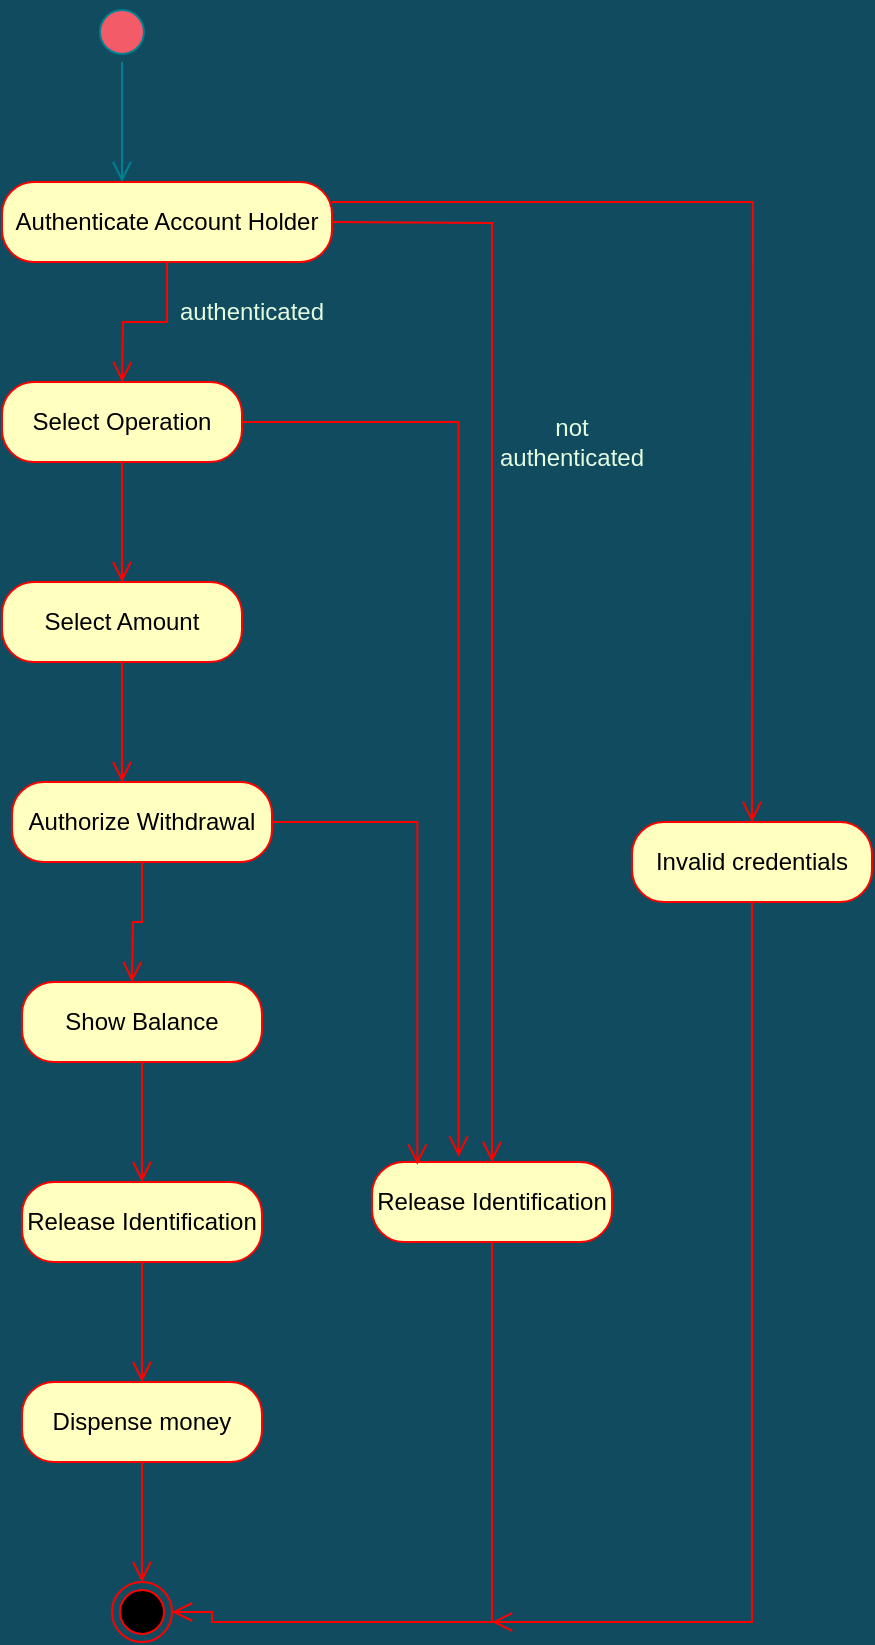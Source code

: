 <mxfile version="20.3.0" type="device"><diagram id="J4EQG18Y7htBXZRlxpPk" name="Page-1"><mxGraphModel dx="782" dy="539" grid="1" gridSize="10" guides="1" tooltips="1" connect="1" arrows="1" fold="1" page="1" pageScale="1" pageWidth="827" pageHeight="1169" background="#114B5F" math="0" shadow="0"><root><mxCell id="0"/><mxCell id="1" parent="0"/><mxCell id="wLPeGpNF6slDue-SOFka-1" value="" style="ellipse;html=1;shape=startState;fillColor=#F45B69;strokeColor=#028090;fontColor=#E4FDE1;" vertex="1" parent="1"><mxGeometry x="350" y="80" width="30" height="30" as="geometry"/></mxCell><mxCell id="wLPeGpNF6slDue-SOFka-2" value="" style="edgeStyle=orthogonalEdgeStyle;html=1;verticalAlign=bottom;endArrow=open;endSize=8;strokeColor=#028090;rounded=0;labelBackgroundColor=#114B5F;fontColor=#E4FDE1;" edge="1" source="wLPeGpNF6slDue-SOFka-1" parent="1"><mxGeometry relative="1" as="geometry"><mxPoint x="365" y="170" as="targetPoint"/></mxGeometry></mxCell><mxCell id="wLPeGpNF6slDue-SOFka-3" value="Authenticate Account Holder" style="rounded=1;whiteSpace=wrap;html=1;arcSize=40;fontColor=#000000;fillColor=#ffffc0;strokeColor=#ff0000;" vertex="1" parent="1"><mxGeometry x="305" y="170" width="165" height="40" as="geometry"/></mxCell><mxCell id="wLPeGpNF6slDue-SOFka-4" value="" style="edgeStyle=orthogonalEdgeStyle;html=1;verticalAlign=bottom;endArrow=open;endSize=8;strokeColor=#ff0000;rounded=0;fontColor=#E4FDE1;fillColor=#F45B69;" edge="1" source="wLPeGpNF6slDue-SOFka-3" parent="1"><mxGeometry relative="1" as="geometry"><mxPoint x="365" y="270" as="targetPoint"/></mxGeometry></mxCell><mxCell id="wLPeGpNF6slDue-SOFka-5" value="Select Operation" style="rounded=1;whiteSpace=wrap;html=1;arcSize=40;fontColor=#000000;fillColor=#ffffc0;strokeColor=#ff0000;" vertex="1" parent="1"><mxGeometry x="305" y="270" width="120" height="40" as="geometry"/></mxCell><mxCell id="wLPeGpNF6slDue-SOFka-6" value="" style="edgeStyle=orthogonalEdgeStyle;html=1;verticalAlign=bottom;endArrow=open;endSize=8;strokeColor=#ff0000;rounded=0;fontColor=#E4FDE1;fillColor=#F45B69;" edge="1" source="wLPeGpNF6slDue-SOFka-5" parent="1"><mxGeometry relative="1" as="geometry"><mxPoint x="365" y="370" as="targetPoint"/></mxGeometry></mxCell><mxCell id="wLPeGpNF6slDue-SOFka-7" value="Select Amount" style="rounded=1;whiteSpace=wrap;html=1;arcSize=40;fontColor=#000000;fillColor=#ffffc0;strokeColor=#ff0000;" vertex="1" parent="1"><mxGeometry x="305" y="370" width="120" height="40" as="geometry"/></mxCell><mxCell id="wLPeGpNF6slDue-SOFka-8" value="" style="edgeStyle=orthogonalEdgeStyle;html=1;verticalAlign=bottom;endArrow=open;endSize=8;strokeColor=#ff0000;rounded=0;fontColor=#E4FDE1;fillColor=#F45B69;" edge="1" source="wLPeGpNF6slDue-SOFka-7" parent="1"><mxGeometry relative="1" as="geometry"><mxPoint x="365" y="470" as="targetPoint"/></mxGeometry></mxCell><mxCell id="wLPeGpNF6slDue-SOFka-10" value="Authorize Withdrawal" style="rounded=1;whiteSpace=wrap;html=1;arcSize=40;fontColor=#000000;fillColor=#ffffc0;strokeColor=#ff0000;" vertex="1" parent="1"><mxGeometry x="310" y="470" width="130" height="40" as="geometry"/></mxCell><mxCell id="wLPeGpNF6slDue-SOFka-11" value="" style="edgeStyle=orthogonalEdgeStyle;html=1;verticalAlign=bottom;endArrow=open;endSize=8;strokeColor=#ff0000;rounded=0;fontColor=#E4FDE1;fillColor=#F45B69;" edge="1" source="wLPeGpNF6slDue-SOFka-10" parent="1"><mxGeometry relative="1" as="geometry"><mxPoint x="370" y="570" as="targetPoint"/></mxGeometry></mxCell><mxCell id="wLPeGpNF6slDue-SOFka-12" value="Show Balance" style="rounded=1;whiteSpace=wrap;html=1;arcSize=40;fontColor=#000000;fillColor=#ffffc0;strokeColor=#ff0000;" vertex="1" parent="1"><mxGeometry x="315" y="570" width="120" height="40" as="geometry"/></mxCell><mxCell id="wLPeGpNF6slDue-SOFka-13" value="" style="edgeStyle=orthogonalEdgeStyle;html=1;verticalAlign=bottom;endArrow=open;endSize=8;strokeColor=#ff0000;rounded=0;fontColor=#E4FDE1;fillColor=#F45B69;" edge="1" source="wLPeGpNF6slDue-SOFka-12" parent="1"><mxGeometry relative="1" as="geometry"><mxPoint x="375" y="670" as="targetPoint"/></mxGeometry></mxCell><mxCell id="wLPeGpNF6slDue-SOFka-14" value="Release Identification" style="rounded=1;whiteSpace=wrap;html=1;arcSize=40;fontColor=#000000;fillColor=#ffffc0;strokeColor=#ff0000;" vertex="1" parent="1"><mxGeometry x="315" y="670" width="120" height="40" as="geometry"/></mxCell><mxCell id="wLPeGpNF6slDue-SOFka-15" value="" style="edgeStyle=orthogonalEdgeStyle;html=1;verticalAlign=bottom;endArrow=open;endSize=8;strokeColor=#ff0000;rounded=0;fontColor=#E4FDE1;fillColor=#F45B69;" edge="1" source="wLPeGpNF6slDue-SOFka-14" parent="1"><mxGeometry relative="1" as="geometry"><mxPoint x="375" y="770" as="targetPoint"/></mxGeometry></mxCell><mxCell id="wLPeGpNF6slDue-SOFka-16" value="Dispense money" style="rounded=1;whiteSpace=wrap;html=1;arcSize=40;fontColor=#000000;fillColor=#ffffc0;strokeColor=#ff0000;" vertex="1" parent="1"><mxGeometry x="315" y="770" width="120" height="40" as="geometry"/></mxCell><mxCell id="wLPeGpNF6slDue-SOFka-17" value="" style="edgeStyle=orthogonalEdgeStyle;html=1;verticalAlign=bottom;endArrow=open;endSize=8;strokeColor=#ff0000;rounded=0;fontColor=#E4FDE1;fillColor=#F45B69;" edge="1" source="wLPeGpNF6slDue-SOFka-16" parent="1"><mxGeometry relative="1" as="geometry"><mxPoint x="375" y="870" as="targetPoint"/></mxGeometry></mxCell><mxCell id="wLPeGpNF6slDue-SOFka-18" value="Release Identification" style="rounded=1;whiteSpace=wrap;html=1;arcSize=40;fontColor=#000000;fillColor=#ffffc0;strokeColor=#ff0000;" vertex="1" parent="1"><mxGeometry x="490" y="660" width="120" height="40" as="geometry"/></mxCell><mxCell id="wLPeGpNF6slDue-SOFka-19" value="" style="edgeStyle=orthogonalEdgeStyle;html=1;verticalAlign=bottom;endArrow=open;endSize=8;strokeColor=#ff0000;rounded=0;fontColor=#E4FDE1;fillColor=#F45B69;entryX=1;entryY=0.5;entryDx=0;entryDy=0;" edge="1" source="wLPeGpNF6slDue-SOFka-18" parent="1" target="wLPeGpNF6slDue-SOFka-25"><mxGeometry relative="1" as="geometry"><mxPoint x="550" y="890" as="targetPoint"/><Array as="points"><mxPoint x="550" y="890"/><mxPoint x="410" y="890"/><mxPoint x="410" y="885"/></Array></mxGeometry></mxCell><mxCell id="wLPeGpNF6slDue-SOFka-21" value="" style="edgeStyle=orthogonalEdgeStyle;html=1;verticalAlign=bottom;endArrow=open;endSize=8;strokeColor=#ff0000;rounded=0;fontColor=#E4FDE1;fillColor=#F45B69;exitX=1;exitY=0.5;exitDx=0;exitDy=0;entryX=0.189;entryY=0.033;entryDx=0;entryDy=0;entryPerimeter=0;" edge="1" source="wLPeGpNF6slDue-SOFka-10" parent="1" target="wLPeGpNF6slDue-SOFka-18"><mxGeometry relative="1" as="geometry"><mxPoint x="145" y="670" as="targetPoint"/><mxPoint x="145" y="610" as="sourcePoint"/></mxGeometry></mxCell><mxCell id="wLPeGpNF6slDue-SOFka-22" value="" style="edgeStyle=orthogonalEdgeStyle;html=1;verticalAlign=bottom;endArrow=open;endSize=8;strokeColor=#ff0000;rounded=0;fontColor=#E4FDE1;fillColor=#F45B69;exitX=1;exitY=0.5;exitDx=0;exitDy=0;" edge="1" parent="1" target="wLPeGpNF6slDue-SOFka-18"><mxGeometry relative="1" as="geometry"><mxPoint x="542.68" y="361.32" as="targetPoint"/><mxPoint x="470" y="190" as="sourcePoint"/></mxGeometry></mxCell><mxCell id="wLPeGpNF6slDue-SOFka-23" value="" style="edgeStyle=orthogonalEdgeStyle;html=1;verticalAlign=bottom;endArrow=open;endSize=8;strokeColor=#ff0000;rounded=0;fontColor=#E4FDE1;fillColor=#F45B69;exitX=1;exitY=0.5;exitDx=0;exitDy=0;entryX=0.361;entryY=-0.067;entryDx=0;entryDy=0;entryPerimeter=0;" edge="1" parent="1" source="wLPeGpNF6slDue-SOFka-5" target="wLPeGpNF6slDue-SOFka-18"><mxGeometry relative="1" as="geometry"><mxPoint x="522.68" y="671.32" as="targetPoint"/><mxPoint x="450" y="500" as="sourcePoint"/></mxGeometry></mxCell><mxCell id="wLPeGpNF6slDue-SOFka-24" value="authenticated" style="text;html=1;strokeColor=none;fillColor=none;align=center;verticalAlign=middle;whiteSpace=wrap;rounded=0;fontColor=#E4FDE1;" vertex="1" parent="1"><mxGeometry x="400" y="220" width="60" height="30" as="geometry"/></mxCell><mxCell id="wLPeGpNF6slDue-SOFka-25" value="" style="ellipse;html=1;shape=endState;fillColor=#000000;strokeColor=#ff0000;fontColor=#E4FDE1;" vertex="1" parent="1"><mxGeometry x="360" y="870" width="30" height="30" as="geometry"/></mxCell><mxCell id="wLPeGpNF6slDue-SOFka-26" value="" style="edgeStyle=orthogonalEdgeStyle;html=1;verticalAlign=bottom;endArrow=open;endSize=8;strokeColor=#ff0000;rounded=0;fontColor=#E4FDE1;fillColor=#F45B69;exitX=1;exitY=0.25;exitDx=0;exitDy=0;" edge="1" parent="1" source="wLPeGpNF6slDue-SOFka-3"><mxGeometry relative="1" as="geometry"><mxPoint x="680" y="490" as="targetPoint"/><mxPoint x="480" y="200" as="sourcePoint"/></mxGeometry></mxCell><mxCell id="wLPeGpNF6slDue-SOFka-27" value="Invalid credentials" style="rounded=1;whiteSpace=wrap;html=1;arcSize=40;fontColor=#000000;fillColor=#ffffc0;strokeColor=#ff0000;" vertex="1" parent="1"><mxGeometry x="620" y="490" width="120" height="40" as="geometry"/></mxCell><mxCell id="wLPeGpNF6slDue-SOFka-30" value="" style="edgeStyle=orthogonalEdgeStyle;html=1;verticalAlign=bottom;endArrow=open;endSize=8;strokeColor=#ff0000;rounded=0;fontColor=#E4FDE1;fillColor=#F45B69;exitX=0.5;exitY=1;exitDx=0;exitDy=0;" edge="1" source="wLPeGpNF6slDue-SOFka-27" parent="1"><mxGeometry relative="1" as="geometry"><mxPoint x="550" y="890" as="targetPoint"/><mxPoint x="735" y="720" as="sourcePoint"/><Array as="points"><mxPoint x="680" y="890"/></Array></mxGeometry></mxCell><mxCell id="wLPeGpNF6slDue-SOFka-32" value="not&lt;br&gt;authenticated" style="text;html=1;strokeColor=none;fillColor=none;align=center;verticalAlign=middle;whiteSpace=wrap;rounded=0;fontColor=#E4FDE1;" vertex="1" parent="1"><mxGeometry x="560" y="260" width="60" height="80" as="geometry"/></mxCell></root></mxGraphModel></diagram></mxfile>